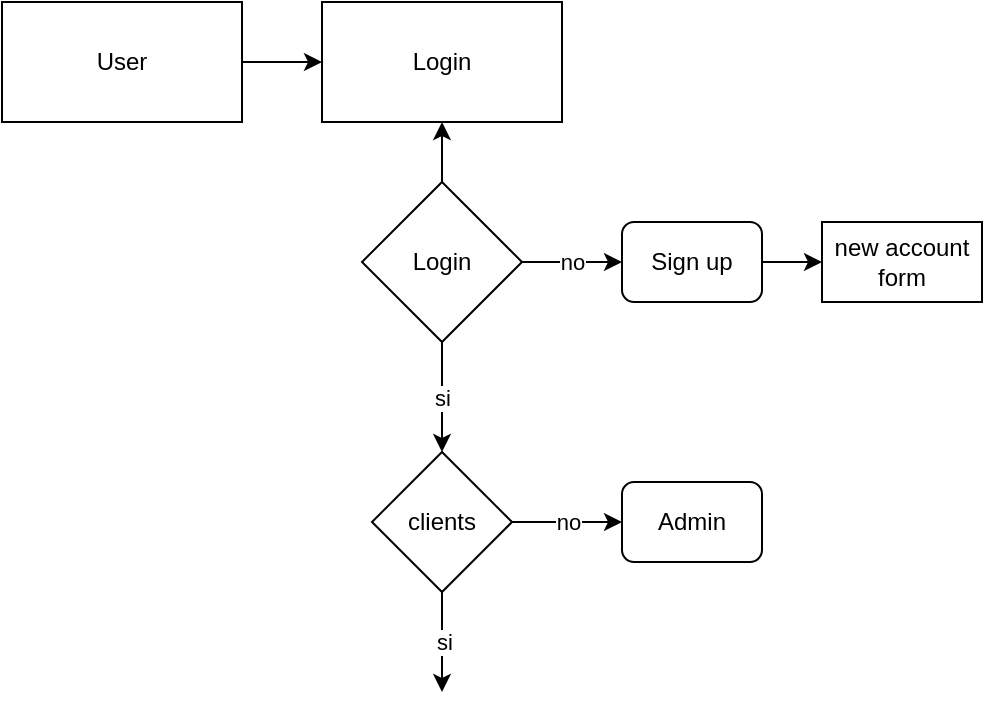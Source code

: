 <mxfile version="20.4.0" type="device"><diagram id="4wfSzbC2v-w3akmDxQZD" name="Página-1"><mxGraphModel dx="1182" dy="704" grid="1" gridSize="10" guides="1" tooltips="1" connect="1" arrows="1" fold="1" page="1" pageScale="1" pageWidth="827" pageHeight="1169" math="0" shadow="0"><root><mxCell id="0"/><mxCell id="1" parent="0"/><mxCell id="71vDbNSIMIsE2ZAoYJZC-2" value="User" style="rounded=0;whiteSpace=wrap;html=1;" vertex="1" parent="1"><mxGeometry x="110" y="270" width="120" height="60" as="geometry"/></mxCell><mxCell id="71vDbNSIMIsE2ZAoYJZC-3" value="Login" style="rounded=0;whiteSpace=wrap;html=1;" vertex="1" parent="1"><mxGeometry x="270" y="270" width="120" height="60" as="geometry"/></mxCell><mxCell id="71vDbNSIMIsE2ZAoYJZC-5" value="" style="endArrow=classic;html=1;rounded=0;exitX=1;exitY=0.5;exitDx=0;exitDy=0;entryX=0;entryY=0.5;entryDx=0;entryDy=0;" edge="1" parent="1" source="71vDbNSIMIsE2ZAoYJZC-2" target="71vDbNSIMIsE2ZAoYJZC-3"><mxGeometry width="50" height="50" relative="1" as="geometry"><mxPoint x="460" y="400" as="sourcePoint"/><mxPoint x="510" y="350" as="targetPoint"/></mxGeometry></mxCell><mxCell id="71vDbNSIMIsE2ZAoYJZC-7" style="edgeStyle=orthogonalEdgeStyle;rounded=0;orthogonalLoop=1;jettySize=auto;html=1;entryX=0.5;entryY=1;entryDx=0;entryDy=0;" edge="1" parent="1" source="71vDbNSIMIsE2ZAoYJZC-6" target="71vDbNSIMIsE2ZAoYJZC-3"><mxGeometry relative="1" as="geometry"/></mxCell><mxCell id="71vDbNSIMIsE2ZAoYJZC-9" value="si" style="edgeStyle=orthogonalEdgeStyle;rounded=0;orthogonalLoop=1;jettySize=auto;html=1;entryX=0.5;entryY=0;entryDx=0;entryDy=0;" edge="1" parent="1" source="71vDbNSIMIsE2ZAoYJZC-6" target="71vDbNSIMIsE2ZAoYJZC-20"><mxGeometry relative="1" as="geometry"><mxPoint x="330" y="480" as="targetPoint"/></mxGeometry></mxCell><mxCell id="71vDbNSIMIsE2ZAoYJZC-12" value="no" style="edgeStyle=orthogonalEdgeStyle;rounded=0;orthogonalLoop=1;jettySize=auto;html=1;exitX=1;exitY=0.5;exitDx=0;exitDy=0;entryX=0;entryY=0.5;entryDx=0;entryDy=0;" edge="1" parent="1" source="71vDbNSIMIsE2ZAoYJZC-6" target="71vDbNSIMIsE2ZAoYJZC-18"><mxGeometry relative="1" as="geometry"><mxPoint x="410" y="400" as="targetPoint"/></mxGeometry></mxCell><mxCell id="71vDbNSIMIsE2ZAoYJZC-6" value="Login" style="rhombus;whiteSpace=wrap;html=1;" vertex="1" parent="1"><mxGeometry x="290" y="360" width="80" height="80" as="geometry"/></mxCell><mxCell id="71vDbNSIMIsE2ZAoYJZC-33" style="edgeStyle=orthogonalEdgeStyle;rounded=0;orthogonalLoop=1;jettySize=auto;html=1;exitX=1;exitY=0.5;exitDx=0;exitDy=0;entryX=0;entryY=0.5;entryDx=0;entryDy=0;" edge="1" parent="1" source="71vDbNSIMIsE2ZAoYJZC-18" target="71vDbNSIMIsE2ZAoYJZC-32"><mxGeometry relative="1" as="geometry"/></mxCell><mxCell id="71vDbNSIMIsE2ZAoYJZC-18" value="Sign up" style="rounded=1;whiteSpace=wrap;html=1;" vertex="1" parent="1"><mxGeometry x="420" y="380" width="70" height="40" as="geometry"/></mxCell><mxCell id="71vDbNSIMIsE2ZAoYJZC-23" value="si" style="edgeStyle=orthogonalEdgeStyle;rounded=0;orthogonalLoop=1;jettySize=auto;html=1;" edge="1" parent="1" source="71vDbNSIMIsE2ZAoYJZC-20"><mxGeometry relative="1" as="geometry"><mxPoint x="330" y="615" as="targetPoint"/></mxGeometry></mxCell><mxCell id="71vDbNSIMIsE2ZAoYJZC-25" value="no" style="edgeStyle=orthogonalEdgeStyle;rounded=0;orthogonalLoop=1;jettySize=auto;html=1;exitX=1;exitY=0.5;exitDx=0;exitDy=0;entryX=0;entryY=0.5;entryDx=0;entryDy=0;" edge="1" parent="1" source="71vDbNSIMIsE2ZAoYJZC-20" target="71vDbNSIMIsE2ZAoYJZC-28"><mxGeometry relative="1" as="geometry"><mxPoint x="400" y="530" as="targetPoint"/></mxGeometry></mxCell><mxCell id="71vDbNSIMIsE2ZAoYJZC-20" value="clients" style="rhombus;whiteSpace=wrap;html=1;" vertex="1" parent="1"><mxGeometry x="295" y="495" width="70" height="70" as="geometry"/></mxCell><mxCell id="71vDbNSIMIsE2ZAoYJZC-28" value="Admin" style="rounded=1;whiteSpace=wrap;html=1;" vertex="1" parent="1"><mxGeometry x="420" y="510" width="70" height="40" as="geometry"/></mxCell><mxCell id="71vDbNSIMIsE2ZAoYJZC-32" value="new account form" style="whiteSpace=wrap;html=1;" vertex="1" parent="1"><mxGeometry x="520" y="380" width="80" height="40" as="geometry"/></mxCell></root></mxGraphModel></diagram></mxfile>